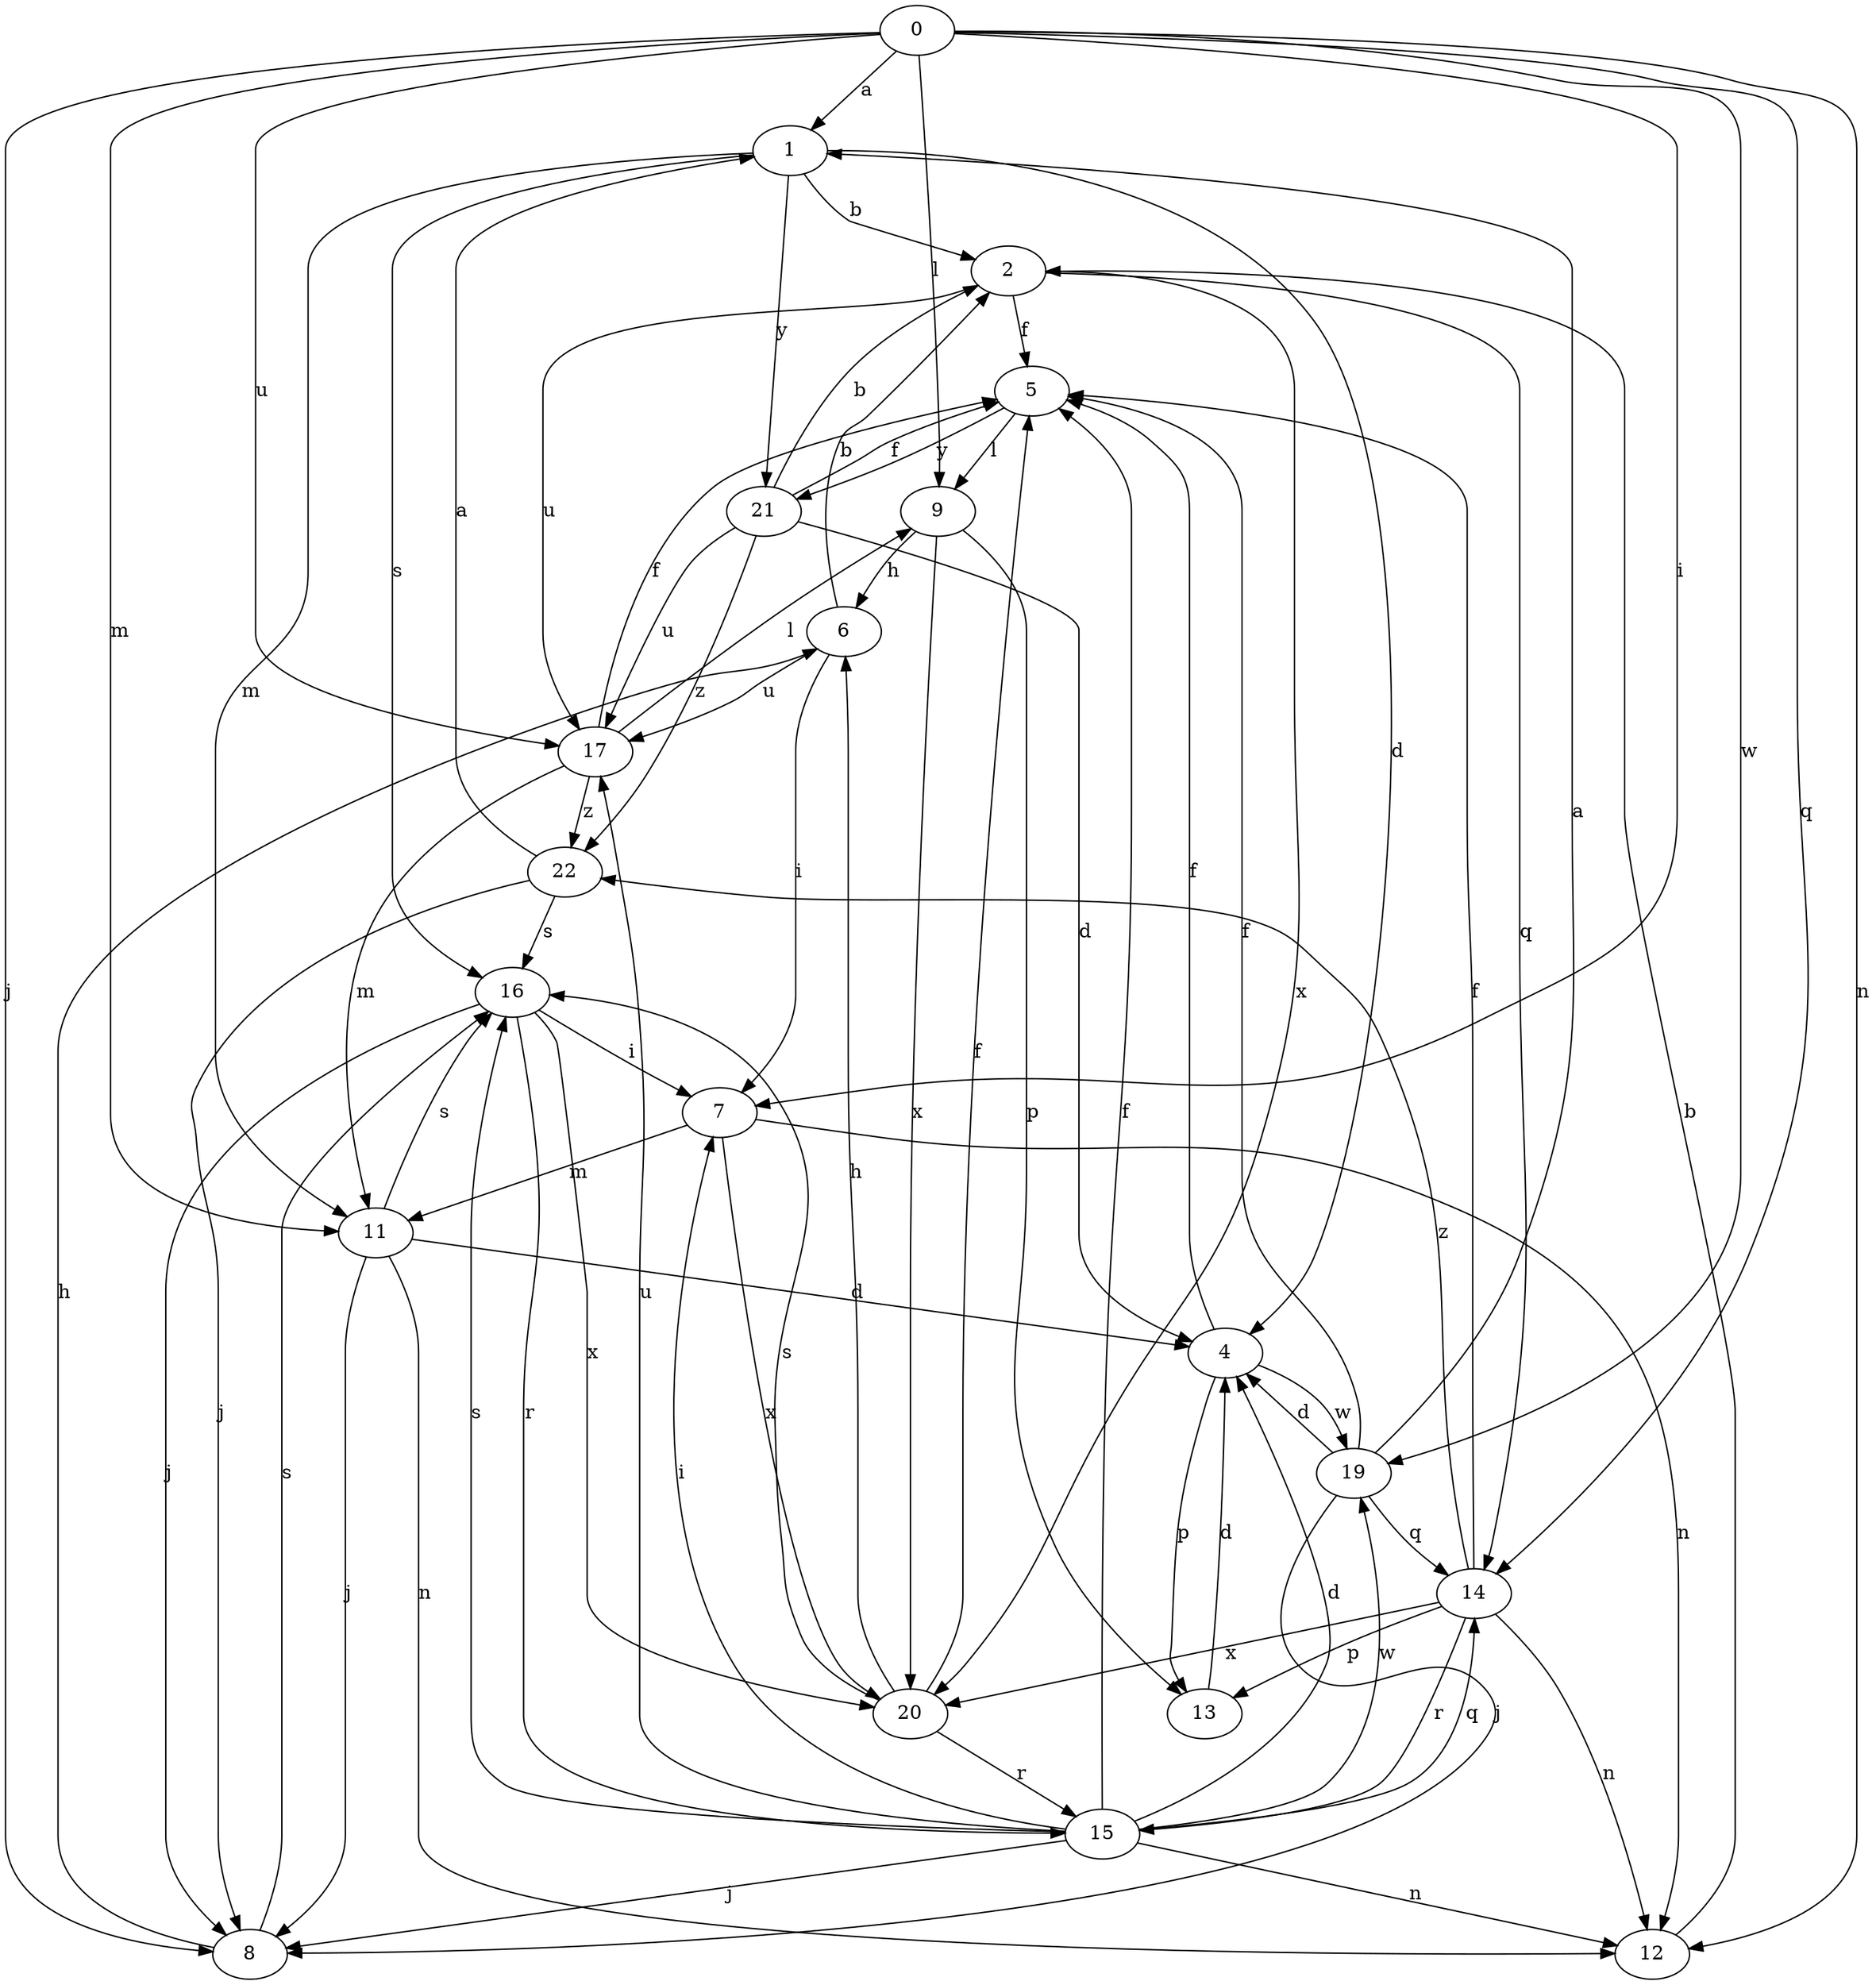 strict digraph  {
0;
1;
2;
4;
5;
6;
7;
8;
9;
11;
12;
13;
14;
15;
16;
17;
19;
20;
21;
22;
0 -> 1  [label=a];
0 -> 7  [label=i];
0 -> 8  [label=j];
0 -> 9  [label=l];
0 -> 11  [label=m];
0 -> 12  [label=n];
0 -> 14  [label=q];
0 -> 17  [label=u];
0 -> 19  [label=w];
1 -> 2  [label=b];
1 -> 4  [label=d];
1 -> 11  [label=m];
1 -> 16  [label=s];
1 -> 21  [label=y];
2 -> 5  [label=f];
2 -> 14  [label=q];
2 -> 17  [label=u];
2 -> 20  [label=x];
4 -> 5  [label=f];
4 -> 13  [label=p];
4 -> 19  [label=w];
5 -> 9  [label=l];
5 -> 21  [label=y];
6 -> 2  [label=b];
6 -> 7  [label=i];
6 -> 17  [label=u];
7 -> 11  [label=m];
7 -> 12  [label=n];
7 -> 20  [label=x];
8 -> 6  [label=h];
8 -> 16  [label=s];
9 -> 6  [label=h];
9 -> 13  [label=p];
9 -> 20  [label=x];
11 -> 4  [label=d];
11 -> 8  [label=j];
11 -> 12  [label=n];
11 -> 16  [label=s];
12 -> 2  [label=b];
13 -> 4  [label=d];
14 -> 5  [label=f];
14 -> 12  [label=n];
14 -> 13  [label=p];
14 -> 15  [label=r];
14 -> 20  [label=x];
14 -> 22  [label=z];
15 -> 4  [label=d];
15 -> 5  [label=f];
15 -> 7  [label=i];
15 -> 8  [label=j];
15 -> 12  [label=n];
15 -> 14  [label=q];
15 -> 16  [label=s];
15 -> 17  [label=u];
15 -> 19  [label=w];
16 -> 7  [label=i];
16 -> 8  [label=j];
16 -> 15  [label=r];
16 -> 20  [label=x];
17 -> 5  [label=f];
17 -> 9  [label=l];
17 -> 11  [label=m];
17 -> 22  [label=z];
19 -> 1  [label=a];
19 -> 4  [label=d];
19 -> 5  [label=f];
19 -> 8  [label=j];
19 -> 14  [label=q];
20 -> 5  [label=f];
20 -> 6  [label=h];
20 -> 15  [label=r];
20 -> 16  [label=s];
21 -> 2  [label=b];
21 -> 4  [label=d];
21 -> 5  [label=f];
21 -> 17  [label=u];
21 -> 22  [label=z];
22 -> 1  [label=a];
22 -> 8  [label=j];
22 -> 16  [label=s];
}
